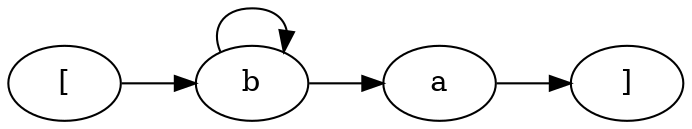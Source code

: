 digraph G {
rankdir = LR
label = "";
esg0_vertex0 -> esg0_vertex2;
esg0_vertex1 -> esg0_vertex3;
esg0_vertex2 -> esg0_vertex2;
esg0_vertex2 -> esg0_vertex1;
esg0_vertex0 [label = "["]
esg0_vertex2 [label = "b"]
esg0_vertex1 [label = "a"]
esg0_vertex3 [label = "]"]
}
